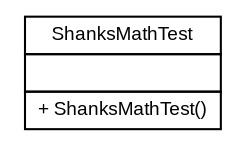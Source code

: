 #!/usr/local/bin/dot
#
# Class diagram 
# Generated by UMLGraph version 5.1 (http://www.umlgraph.org/)
#

digraph G {
	edge [fontname="arial",fontsize=10,labelfontname="arial",labelfontsize=10];
	node [fontname="arial",fontsize=10,shape=plaintext];
	nodesep=0.25;
	ranksep=0.5;
	// es.upm.dit.gsi.shanks.model.scenario.portrayal.ShanksMathTest
	c1249 [label=<<table title="es.upm.dit.gsi.shanks.model.scenario.portrayal.ShanksMathTest" border="0" cellborder="1" cellspacing="0" cellpadding="2" port="p" href="./ShanksMathTest.html">
		<tr><td><table border="0" cellspacing="0" cellpadding="1">
<tr><td align="center" balign="center"> ShanksMathTest </td></tr>
		</table></td></tr>
		<tr><td><table border="0" cellspacing="0" cellpadding="1">
<tr><td align="left" balign="left">  </td></tr>
		</table></td></tr>
		<tr><td><table border="0" cellspacing="0" cellpadding="1">
<tr><td align="left" balign="left"> + ShanksMathTest() </td></tr>
		</table></td></tr>
		</table>>, fontname="arial", fontcolor="black", fontsize=9.0];
}


